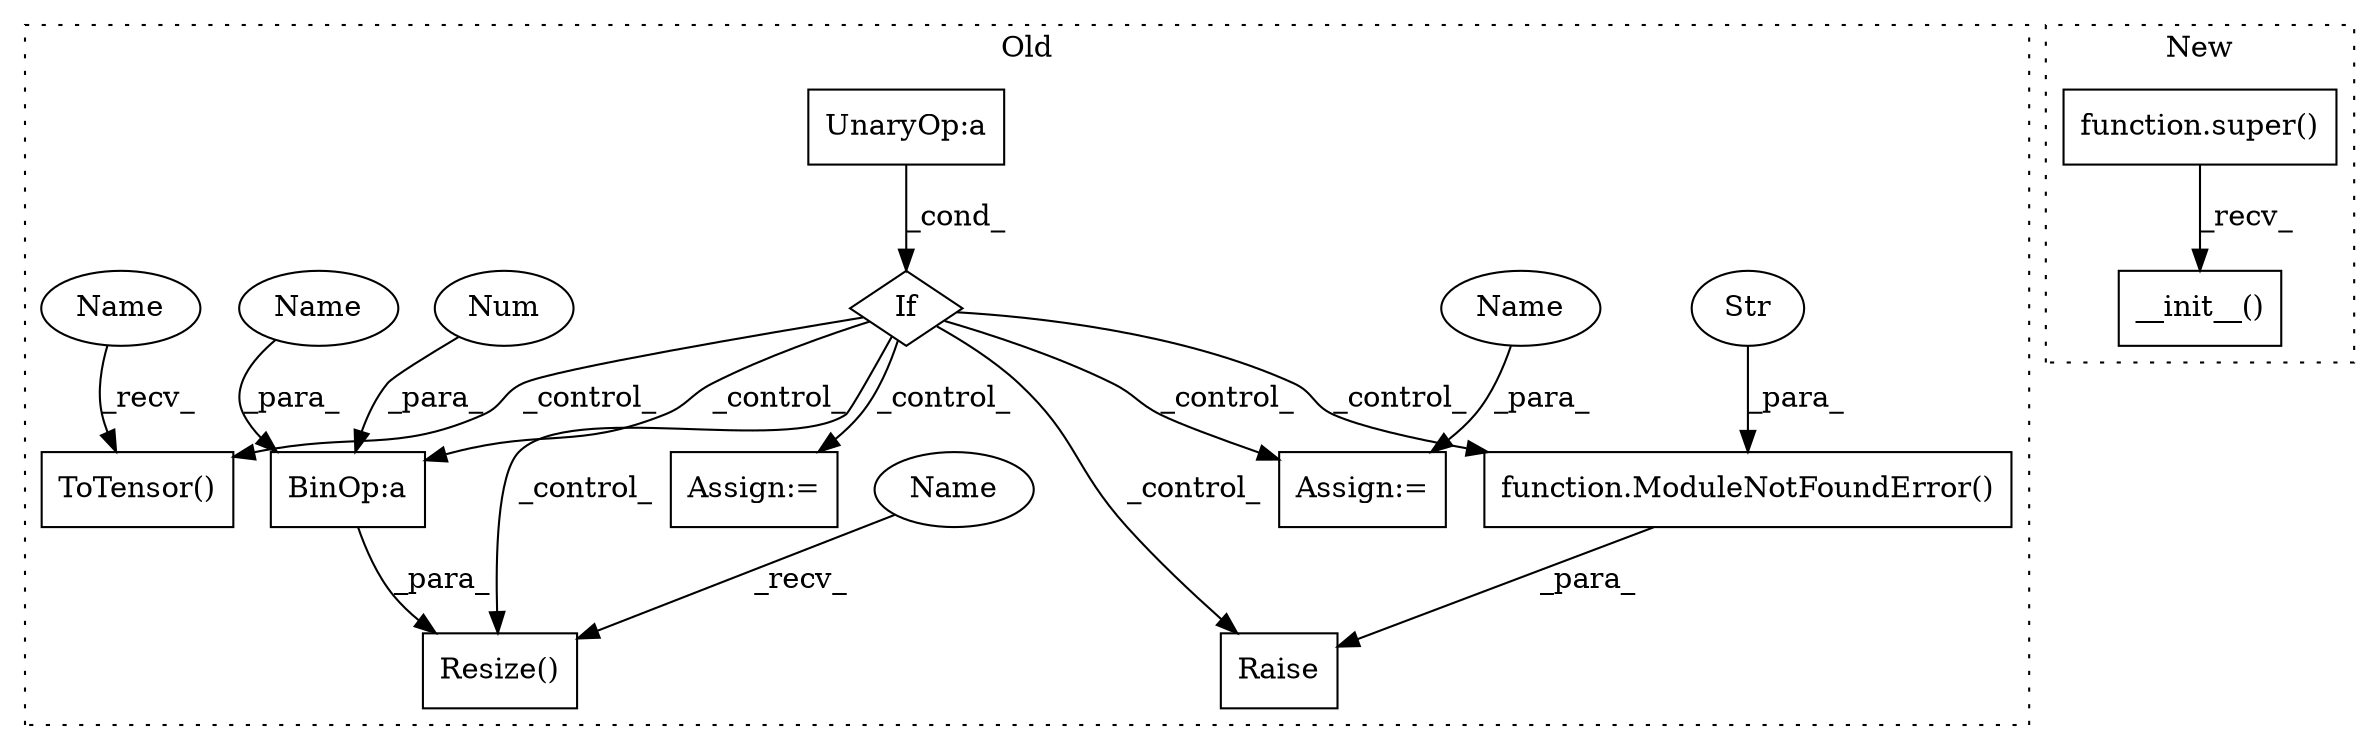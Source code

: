 digraph G {
subgraph cluster0 {
1 [label="Resize()" a="75" s="2980,3015" l="18,18" shape="box"];
3 [label="ToTensor()" a="75" s="3096" l="21" shape="box"];
5 [label="If" a="96" s="2658" l="3" shape="diamond"];
6 [label="BinOp:a" a="82" s="3010" l="3" shape="box"];
7 [label="UnaryOp:a" a="61" s="2661" l="26" shape="box"];
8 [label="Assign:=" a="68" s="2901" l="3" shape="box"];
9 [label="Raise" a="91" s="2701" l="6" shape="box"];
10 [label="Num" a="76" s="3013" l="2" shape="ellipse"];
11 [label="Assign:=" a="68" s="2871" l="3" shape="box"];
12 [label="function.ModuleNotFoundError()" a="75" s="2707,2841" l="57,14" shape="box"];
13 [label="Str" a="66" s="2764" l="77" shape="ellipse"];
14 [label="Name" a="87" s="2904" l="12" shape="ellipse"];
15 [label="Name" a="87" s="2998" l="12" shape="ellipse"];
16 [label="Name" a="87" s="3096" l="10" shape="ellipse"];
17 [label="Name" a="87" s="2980" l="10" shape="ellipse"];
label = "Old";
style="dotted";
}
subgraph cluster1 {
2 [label="__init__()" a="75" s="3719" l="184" shape="box"];
4 [label="function.super()" a="75" s="3719" l="7" shape="box"];
label = "New";
style="dotted";
}
4 -> 2 [label="_recv_"];
5 -> 9 [label="_control_"];
5 -> 3 [label="_control_"];
5 -> 8 [label="_control_"];
5 -> 11 [label="_control_"];
5 -> 12 [label="_control_"];
5 -> 1 [label="_control_"];
5 -> 6 [label="_control_"];
6 -> 1 [label="_para_"];
7 -> 5 [label="_cond_"];
10 -> 6 [label="_para_"];
12 -> 9 [label="_para_"];
13 -> 12 [label="_para_"];
14 -> 8 [label="_para_"];
15 -> 6 [label="_para_"];
16 -> 3 [label="_recv_"];
17 -> 1 [label="_recv_"];
}